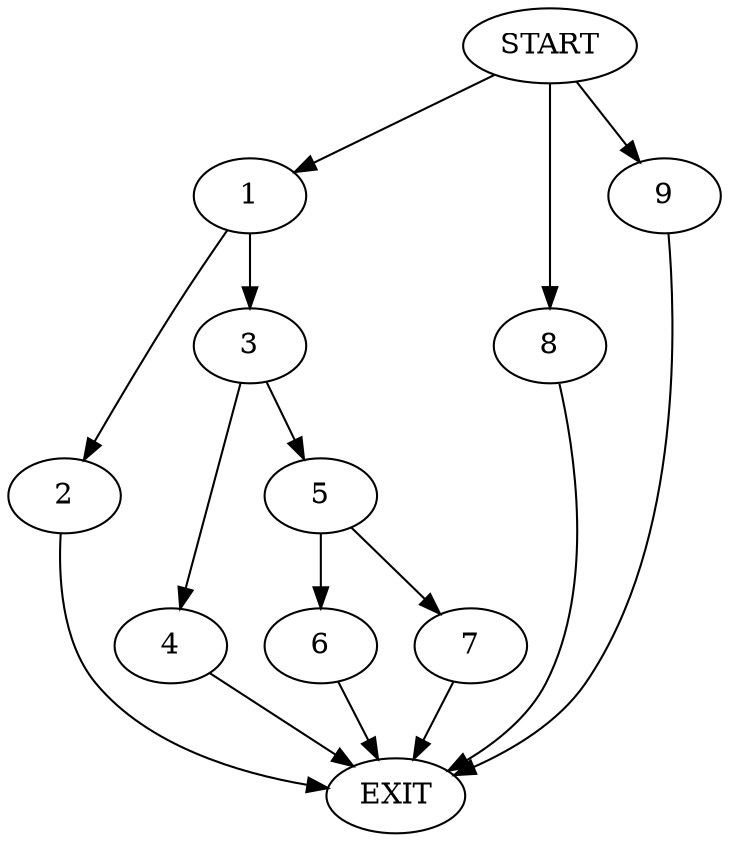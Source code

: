 digraph {
0 [label="START"]
10 [label="EXIT"]
0 -> 1
1 -> 2
1 -> 3
2 -> 10
3 -> 4
3 -> 5
4 -> 10
5 -> 6
5 -> 7
7 -> 10
6 -> 10
0 -> 8
8 -> 10
0 -> 9
9 -> 10
}
